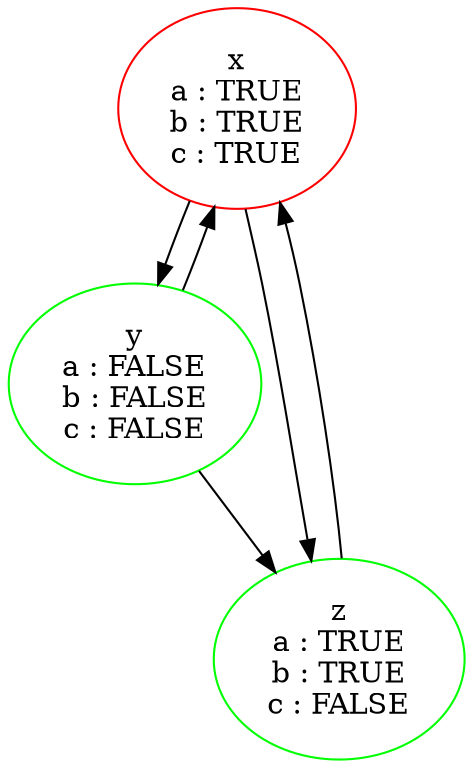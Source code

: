 digraph "Graph" {
	graph [bb="0,0,348.53,126.7"];
	node [color=black,
		label=LABEL
	];
	x	 [color=red,
		height=1.3356,
		label="x
a : TRUE
b : TRUE
c : TRUE
",
		pos="49.5,48.083",
		width=1.375];
	y	 [color=green,
		height=1.3356,
		label="y
a : FALSE
b : FALSE
c : FALSE
",
		pos="170.5,48.083",
		width=1.4928];
	x -> y	 [pos="e,112.97,227.95 126.99,268.77 123.28,258.86 119.55,248.18 116.13,237.79;e,130.11,16.006 87.785,16.883 98.698,12.106 109.61,10.849 \
120.52,13.112"];
	z	 [color=green,
		height=1.3356,
		label="z
a : TRUE
b : TRUE
c : FALSE
",
		pos="295.5,48.083",
		width=1.4731];
	x -> z	 [pos="e,180.42,94.514 150.35,264.05 152.57,252.38 155.1,239.93 157.24,228.33 164.85,187.09 172.08,140.28 178.53,104.71;e,262.48,85.722 \
80.563,85.998 90.092,94.979 101.31,103.34 113.5,108.17 137.05,117.49 203.81,117.13 227.5,108.17 237.21,104.49 246.43,98.722 254.77,\
92.184"];
	y -> x	 [pos="e,87.785,79.284 130.11,80.161 119.2,84.485 108.29,85.29 97.375,82.575;s,138.62,265.07 135.5,255.34 132.13,245.05 128.43,234.47 124.76,\
224.61"];
	y -> z	 [pos="e,165.96,89.152 131.53,139.16 140.61,125.98 150.75,111.24 160.19,97.534;e,242.4,48.083 224.7,48.083 227.19,48.083 229.68,48.083 \
232.17,48.083"];
	z -> x	 [pos="e,77.563,87.813 265.42,87.857 253.34,100.69 238.28,113.34 221.5,120.17 200.5,128.7 140.38,128.99 119.5,120.17 106.44,114.65 94.62,\
105.36 84.565,95.268;s,166.98,267.56 169.3,257.58 171.48,247.86 173.49,237.81 175.24,228.33 183.46,183.8 191.23,132.77 194.93,96.407"];
}
